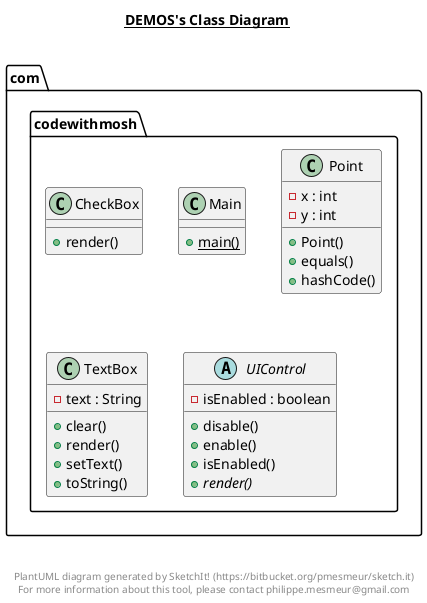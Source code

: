 @startuml

title __DEMOS's Class Diagram__\n

  namespace com.codewithmosh {
    class com.codewithmosh.CheckBox {
        + render()
    }
  }
  

  namespace com.codewithmosh {
    class com.codewithmosh.Main {
        {static} + main()
    }
  }
  

  namespace com.codewithmosh {
    class com.codewithmosh.Point {
        - x : int
        - y : int
        + Point()
        + equals()
        + hashCode()
    }
  }
  

  namespace com.codewithmosh {
    class com.codewithmosh.TextBox {
        - text : String
        + clear()
        + render()
        + setText()
        + toString()
    }
  }
  

  namespace com.codewithmosh {
    abstract class com.codewithmosh.UIControl {
        - isEnabled : boolean
        + disable()
        + enable()
        + isEnabled()
        {abstract} + render()
    }
  }
  



right footer


PlantUML diagram generated by SketchIt! (https://bitbucket.org/pmesmeur/sketch.it)
For more information about this tool, please contact philippe.mesmeur@gmail.com
endfooter

@enduml

